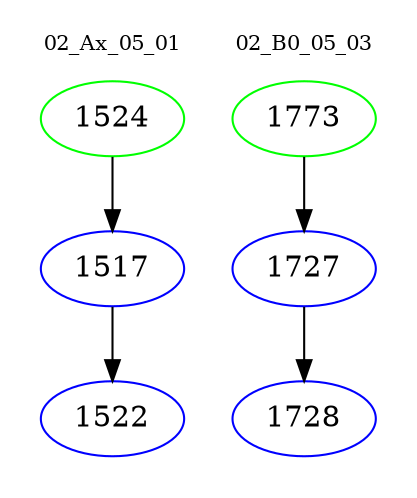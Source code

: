 digraph{
subgraph cluster_0 {
color = white
label = "02_Ax_05_01";
fontsize=10;
T0_1524 [label="1524", color="green"]
T0_1524 -> T0_1517 [color="black"]
T0_1517 [label="1517", color="blue"]
T0_1517 -> T0_1522 [color="black"]
T0_1522 [label="1522", color="blue"]
}
subgraph cluster_1 {
color = white
label = "02_B0_05_03";
fontsize=10;
T1_1773 [label="1773", color="green"]
T1_1773 -> T1_1727 [color="black"]
T1_1727 [label="1727", color="blue"]
T1_1727 -> T1_1728 [color="black"]
T1_1728 [label="1728", color="blue"]
}
}
